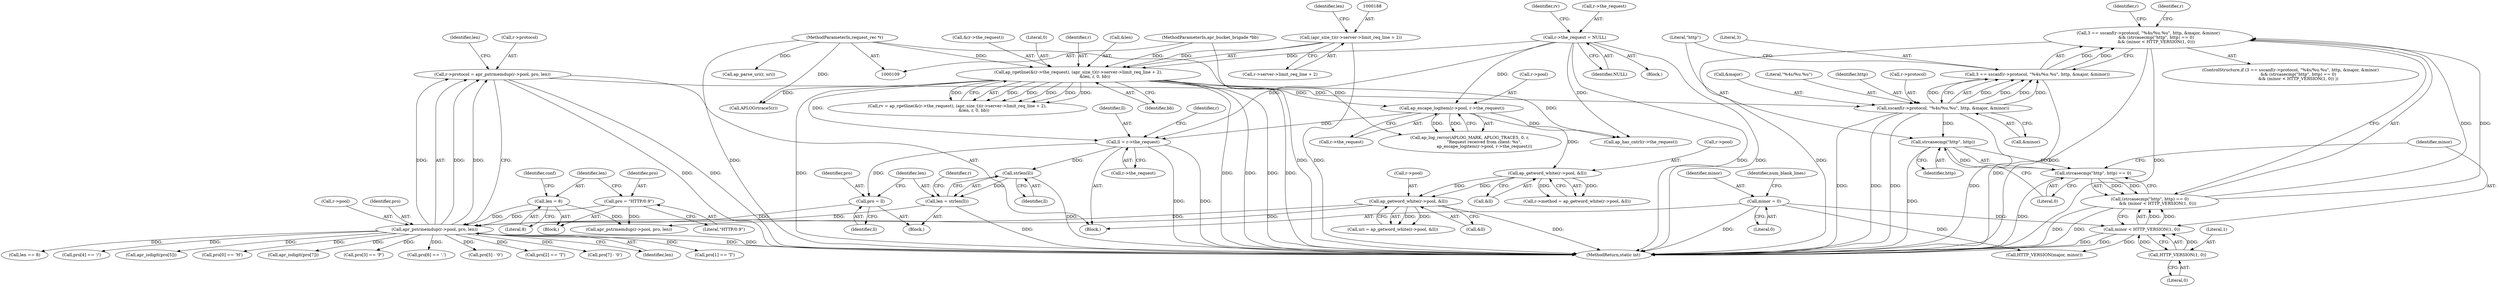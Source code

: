 digraph "0_httpd_6a974059190b8a0c7e499f4ab12fe108127099cb@API" {
"1000507" [label="(Call,3 == sscanf(r->protocol, \"%4s/%u.%u\", http, &major, &minor)\n            && (strcasecmp(\"http\", http) == 0)\n            && (minor < HTTP_VERSION(1, 0)))"];
"1000508" [label="(Call,3 == sscanf(r->protocol, \"%4s/%u.%u\", http, &major, &minor))"];
"1000510" [label="(Call,sscanf(r->protocol, \"%4s/%u.%u\", http, &major, &minor))"];
"1000415" [label="(Call,r->protocol = apr_pstrmemdup(r->pool, pro, len))"];
"1000419" [label="(Call,apr_pstrmemdup(r->pool, pro, len))"];
"1000305" [label="(Call,ap_getword_white(r->pool, &ll))"];
"1000297" [label="(Call,ap_getword_white(r->pool, &ll))"];
"1000276" [label="(Call,ap_escape_logitem(r->pool, r->the_request))"];
"1000175" [label="(Call,r->the_request = NULL)"];
"1000182" [label="(Call,ap_rgetline(&(r->the_request), (apr_size_t)(r->server->limit_req_line + 2),\n                         &len, r, 0, bb))"];
"1000187" [label="(Call,(apr_size_t)(r->server->limit_req_line + 2))"];
"1000110" [label="(MethodParameterIn,request_rec *r)"];
"1000111" [label="(MethodParameterIn,apr_bucket_brigade *bb)"];
"1000352" [label="(Call,pro = ll)"];
"1000288" [label="(Call,ll = r->the_request)"];
"1000366" [label="(Call,pro = \"HTTP/0.9\")"];
"1000355" [label="(Call,len = strlen(ll))"];
"1000357" [label="(Call,strlen(ll))"];
"1000369" [label="(Call,len = 8)"];
"1000520" [label="(Call,(strcasecmp(\"http\", http) == 0)\n            && (minor < HTTP_VERSION(1, 0)))"];
"1000521" [label="(Call,strcasecmp(\"http\", http) == 0)"];
"1000522" [label="(Call,strcasecmp(\"http\", http))"];
"1000526" [label="(Call,minor < HTTP_VERSION(1, 0))"];
"1000121" [label="(Call,minor = 0)"];
"1000528" [label="(Call,HTTP_VERSION(1, 0))"];
"1000388" [label="(Call,apr_pstrmemdup(r->pool, pro, len))"];
"1000443" [label="(Call,pro[2] == 'T')"];
"1000523" [label="(Literal,\"http\")"];
"1000277" [label="(Call,r->pool)"];
"1000507" [label="(Call,3 == sscanf(r->protocol, \"%4s/%u.%u\", http, &major, &minor)\n            && (strcasecmp(\"http\", http) == 0)\n            && (minor < HTTP_VERSION(1, 0)))"];
"1000420" [label="(Call,r->pool)"];
"1000367" [label="(Identifier,pro)"];
"1000536" [label="(Call,HTTP_VERSION(major, minor))"];
"1000416" [label="(Call,r->protocol)"];
"1000357" [label="(Call,strlen(ll))"];
"1000187" [label="(Call,(apr_size_t)(r->server->limit_req_line + 2))"];
"1000417" [label="(Identifier,r)"];
"1000369" [label="(Call,len = 8)"];
"1000183" [label="(Call,&(r->the_request))"];
"1000510" [label="(Call,sscanf(r->protocol, \"%4s/%u.%u\", http, &major, &minor))"];
"1000428" [label="(Identifier,len)"];
"1000375" [label="(Identifier,conf)"];
"1000301" [label="(Call,&ll)"];
"1000175" [label="(Call,r->the_request = NULL)"];
"1000371" [label="(Literal,8)"];
"1000298" [label="(Call,r->pool)"];
"1000180" [label="(Call,rv = ap_rgetline(&(r->the_request), (apr_size_t)(r->server->limit_req_line + 2),\n                         &len, r, 0, bb))"];
"1000297" [label="(Call,ap_getword_white(r->pool, &ll))"];
"1000355" [label="(Call,len = strlen(ll))"];
"1000506" [label="(ControlStructure,if (3 == sscanf(r->protocol, \"%4s/%u.%u\", http, &major, &minor)\n            && (strcasecmp(\"http\", http) == 0)\n            && (minor < HTTP_VERSION(1, 0)) ))"];
"1000179" [label="(Identifier,NULL)"];
"1000486" [label="(Call,pro[7] - '0')"];
"1000181" [label="(Identifier,rv)"];
"1000270" [label="(Call,ap_log_rerror(APLOG_MARK, APLOG_TRACE5, 0, r,\n                      \"Request received from client: %s\",\n                      ap_escape_logitem(r->pool, r->the_request)))"];
"1000339" [label="(Call,ap_parse_uri(r, uri))"];
"1000199" [label="(Literal,0)"];
"1000423" [label="(Identifier,pro)"];
"1000173" [label="(Block,)"];
"1000520" [label="(Call,(strcasecmp(\"http\", http) == 0)\n            && (minor < HTTP_VERSION(1, 0)))"];
"1000526" [label="(Call,minor < HTTP_VERSION(1, 0))"];
"1000366" [label="(Call,pro = \"HTTP/0.9\")"];
"1000524" [label="(Identifier,http)"];
"1000123" [label="(Literal,0)"];
"1000424" [label="(Identifier,len)"];
"1000198" [label="(Identifier,r)"];
"1000415" [label="(Call,r->protocol = apr_pstrmemdup(r->pool, pro, len))"];
"1000419" [label="(Call,apr_pstrmemdup(r->pool, pro, len))"];
"1000189" [label="(Call,r->server->limit_req_line + 2)"];
"1000306" [label="(Call,r->pool)"];
"1000352" [label="(Call,pro = ll)"];
"1000437" [label="(Call,pro[1] == 'T')"];
"1000530" [label="(Literal,0)"];
"1000635" [label="(MethodReturn,static int)"];
"1000303" [label="(Call,uri = ap_getword_white(r->pool, &ll))"];
"1000543" [label="(Identifier,r)"];
"1000511" [label="(Call,r->protocol)"];
"1000305" [label="(Call,ap_getword_white(r->pool, &ll))"];
"1000427" [label="(Call,len == 8)"];
"1000267" [label="(Call,APLOGrtrace5(r))"];
"1000455" [label="(Call,pro[4] == '/')"];
"1000461" [label="(Call,apr_isdigit(pro[5]))"];
"1000200" [label="(Identifier,bb)"];
"1000309" [label="(Call,&ll)"];
"1000525" [label="(Literal,0)"];
"1000534" [label="(Identifier,r)"];
"1000521" [label="(Call,strcasecmp(\"http\", http) == 0)"];
"1000110" [label="(MethodParameterIn,request_rec *r)"];
"1000197" [label="(Identifier,len)"];
"1000176" [label="(Call,r->the_request)"];
"1000431" [label="(Call,pro[0] == 'H')"];
"1000290" [label="(Call,r->the_request)"];
"1000112" [label="(Block,)"];
"1000121" [label="(Call,minor = 0)"];
"1000522" [label="(Call,strcasecmp(\"http\", http))"];
"1000516" [label="(Call,&major)"];
"1000346" [label="(Block,)"];
"1000518" [label="(Call,&minor)"];
"1000196" [label="(Call,&len)"];
"1000293" [label="(Call,r->method = ap_getword_white(r->pool, &ll))"];
"1000122" [label="(Identifier,minor)"];
"1000471" [label="(Call,apr_isdigit(pro[7]))"];
"1000449" [label="(Call,pro[3] == 'P')"];
"1000276" [label="(Call,ap_escape_logitem(r->pool, r->the_request))"];
"1000288" [label="(Call,ll = r->the_request)"];
"1000529" [label="(Literal,1)"];
"1000289" [label="(Identifier,ll)"];
"1000280" [label="(Call,r->the_request)"];
"1000128" [label="(Identifier,num_blank_lines)"];
"1000368" [label="(Literal,\"HTTP/0.9\")"];
"1000509" [label="(Literal,3)"];
"1000295" [label="(Identifier,r)"];
"1000354" [label="(Identifier,ll)"];
"1000182" [label="(Call,ap_rgetline(&(r->the_request), (apr_size_t)(r->server->limit_req_line + 2),\n                         &len, r, 0, bb))"];
"1000514" [label="(Literal,\"%4s/%u.%u\")"];
"1000508" [label="(Call,3 == sscanf(r->protocol, \"%4s/%u.%u\", http, &major, &minor))"];
"1000466" [label="(Call,pro[6] == '.')"];
"1000515" [label="(Identifier,http)"];
"1000370" [label="(Identifier,len)"];
"1000356" [label="(Identifier,len)"];
"1000111" [label="(MethodParameterIn,apr_bucket_brigade *bb)"];
"1000358" [label="(Identifier,ll)"];
"1000528" [label="(Call,HTTP_VERSION(1, 0))"];
"1000556" [label="(Call,ap_has_cntrl(r->the_request))"];
"1000360" [label="(Block,)"];
"1000353" [label="(Identifier,pro)"];
"1000481" [label="(Call,pro[5] - '0')"];
"1000527" [label="(Identifier,minor)"];
"1000507" -> "1000506"  [label="AST: "];
"1000507" -> "1000508"  [label="CFG: "];
"1000507" -> "1000520"  [label="CFG: "];
"1000508" -> "1000507"  [label="AST: "];
"1000520" -> "1000507"  [label="AST: "];
"1000534" -> "1000507"  [label="CFG: "];
"1000543" -> "1000507"  [label="CFG: "];
"1000507" -> "1000635"  [label="DDG: "];
"1000507" -> "1000635"  [label="DDG: "];
"1000507" -> "1000635"  [label="DDG: "];
"1000508" -> "1000507"  [label="DDG: "];
"1000508" -> "1000507"  [label="DDG: "];
"1000520" -> "1000507"  [label="DDG: "];
"1000520" -> "1000507"  [label="DDG: "];
"1000508" -> "1000510"  [label="CFG: "];
"1000509" -> "1000508"  [label="AST: "];
"1000510" -> "1000508"  [label="AST: "];
"1000523" -> "1000508"  [label="CFG: "];
"1000508" -> "1000635"  [label="DDG: "];
"1000510" -> "1000508"  [label="DDG: "];
"1000510" -> "1000508"  [label="DDG: "];
"1000510" -> "1000508"  [label="DDG: "];
"1000510" -> "1000508"  [label="DDG: "];
"1000510" -> "1000508"  [label="DDG: "];
"1000510" -> "1000518"  [label="CFG: "];
"1000511" -> "1000510"  [label="AST: "];
"1000514" -> "1000510"  [label="AST: "];
"1000515" -> "1000510"  [label="AST: "];
"1000516" -> "1000510"  [label="AST: "];
"1000518" -> "1000510"  [label="AST: "];
"1000510" -> "1000635"  [label="DDG: "];
"1000510" -> "1000635"  [label="DDG: "];
"1000510" -> "1000635"  [label="DDG: "];
"1000510" -> "1000635"  [label="DDG: "];
"1000415" -> "1000510"  [label="DDG: "];
"1000510" -> "1000522"  [label="DDG: "];
"1000415" -> "1000112"  [label="AST: "];
"1000415" -> "1000419"  [label="CFG: "];
"1000416" -> "1000415"  [label="AST: "];
"1000419" -> "1000415"  [label="AST: "];
"1000428" -> "1000415"  [label="CFG: "];
"1000415" -> "1000635"  [label="DDG: "];
"1000415" -> "1000635"  [label="DDG: "];
"1000419" -> "1000415"  [label="DDG: "];
"1000419" -> "1000415"  [label="DDG: "];
"1000419" -> "1000415"  [label="DDG: "];
"1000419" -> "1000424"  [label="CFG: "];
"1000420" -> "1000419"  [label="AST: "];
"1000423" -> "1000419"  [label="AST: "];
"1000424" -> "1000419"  [label="AST: "];
"1000419" -> "1000635"  [label="DDG: "];
"1000419" -> "1000635"  [label="DDG: "];
"1000305" -> "1000419"  [label="DDG: "];
"1000352" -> "1000419"  [label="DDG: "];
"1000366" -> "1000419"  [label="DDG: "];
"1000355" -> "1000419"  [label="DDG: "];
"1000369" -> "1000419"  [label="DDG: "];
"1000419" -> "1000427"  [label="DDG: "];
"1000419" -> "1000431"  [label="DDG: "];
"1000419" -> "1000437"  [label="DDG: "];
"1000419" -> "1000443"  [label="DDG: "];
"1000419" -> "1000449"  [label="DDG: "];
"1000419" -> "1000455"  [label="DDG: "];
"1000419" -> "1000461"  [label="DDG: "];
"1000419" -> "1000466"  [label="DDG: "];
"1000419" -> "1000471"  [label="DDG: "];
"1000419" -> "1000481"  [label="DDG: "];
"1000419" -> "1000486"  [label="DDG: "];
"1000305" -> "1000303"  [label="AST: "];
"1000305" -> "1000309"  [label="CFG: "];
"1000306" -> "1000305"  [label="AST: "];
"1000309" -> "1000305"  [label="AST: "];
"1000303" -> "1000305"  [label="CFG: "];
"1000305" -> "1000635"  [label="DDG: "];
"1000305" -> "1000303"  [label="DDG: "];
"1000305" -> "1000303"  [label="DDG: "];
"1000297" -> "1000305"  [label="DDG: "];
"1000297" -> "1000305"  [label="DDG: "];
"1000305" -> "1000388"  [label="DDG: "];
"1000297" -> "1000293"  [label="AST: "];
"1000297" -> "1000301"  [label="CFG: "];
"1000298" -> "1000297"  [label="AST: "];
"1000301" -> "1000297"  [label="AST: "];
"1000293" -> "1000297"  [label="CFG: "];
"1000297" -> "1000293"  [label="DDG: "];
"1000297" -> "1000293"  [label="DDG: "];
"1000276" -> "1000297"  [label="DDG: "];
"1000276" -> "1000270"  [label="AST: "];
"1000276" -> "1000280"  [label="CFG: "];
"1000277" -> "1000276"  [label="AST: "];
"1000280" -> "1000276"  [label="AST: "];
"1000270" -> "1000276"  [label="CFG: "];
"1000276" -> "1000270"  [label="DDG: "];
"1000276" -> "1000270"  [label="DDG: "];
"1000175" -> "1000276"  [label="DDG: "];
"1000182" -> "1000276"  [label="DDG: "];
"1000276" -> "1000288"  [label="DDG: "];
"1000276" -> "1000556"  [label="DDG: "];
"1000175" -> "1000173"  [label="AST: "];
"1000175" -> "1000179"  [label="CFG: "];
"1000176" -> "1000175"  [label="AST: "];
"1000179" -> "1000175"  [label="AST: "];
"1000181" -> "1000175"  [label="CFG: "];
"1000175" -> "1000635"  [label="DDG: "];
"1000175" -> "1000635"  [label="DDG: "];
"1000175" -> "1000182"  [label="DDG: "];
"1000175" -> "1000288"  [label="DDG: "];
"1000175" -> "1000556"  [label="DDG: "];
"1000182" -> "1000180"  [label="AST: "];
"1000182" -> "1000200"  [label="CFG: "];
"1000183" -> "1000182"  [label="AST: "];
"1000187" -> "1000182"  [label="AST: "];
"1000196" -> "1000182"  [label="AST: "];
"1000198" -> "1000182"  [label="AST: "];
"1000199" -> "1000182"  [label="AST: "];
"1000200" -> "1000182"  [label="AST: "];
"1000180" -> "1000182"  [label="CFG: "];
"1000182" -> "1000635"  [label="DDG: "];
"1000182" -> "1000635"  [label="DDG: "];
"1000182" -> "1000635"  [label="DDG: "];
"1000182" -> "1000635"  [label="DDG: "];
"1000182" -> "1000635"  [label="DDG: "];
"1000182" -> "1000180"  [label="DDG: "];
"1000182" -> "1000180"  [label="DDG: "];
"1000182" -> "1000180"  [label="DDG: "];
"1000182" -> "1000180"  [label="DDG: "];
"1000182" -> "1000180"  [label="DDG: "];
"1000182" -> "1000180"  [label="DDG: "];
"1000187" -> "1000182"  [label="DDG: "];
"1000110" -> "1000182"  [label="DDG: "];
"1000111" -> "1000182"  [label="DDG: "];
"1000182" -> "1000267"  [label="DDG: "];
"1000182" -> "1000288"  [label="DDG: "];
"1000182" -> "1000556"  [label="DDG: "];
"1000187" -> "1000189"  [label="CFG: "];
"1000188" -> "1000187"  [label="AST: "];
"1000189" -> "1000187"  [label="AST: "];
"1000197" -> "1000187"  [label="CFG: "];
"1000187" -> "1000635"  [label="DDG: "];
"1000110" -> "1000109"  [label="AST: "];
"1000110" -> "1000635"  [label="DDG: "];
"1000110" -> "1000267"  [label="DDG: "];
"1000110" -> "1000270"  [label="DDG: "];
"1000110" -> "1000339"  [label="DDG: "];
"1000111" -> "1000109"  [label="AST: "];
"1000111" -> "1000635"  [label="DDG: "];
"1000352" -> "1000346"  [label="AST: "];
"1000352" -> "1000354"  [label="CFG: "];
"1000353" -> "1000352"  [label="AST: "];
"1000354" -> "1000352"  [label="AST: "];
"1000356" -> "1000352"  [label="CFG: "];
"1000288" -> "1000352"  [label="DDG: "];
"1000288" -> "1000112"  [label="AST: "];
"1000288" -> "1000290"  [label="CFG: "];
"1000289" -> "1000288"  [label="AST: "];
"1000290" -> "1000288"  [label="AST: "];
"1000295" -> "1000288"  [label="CFG: "];
"1000288" -> "1000635"  [label="DDG: "];
"1000288" -> "1000635"  [label="DDG: "];
"1000288" -> "1000357"  [label="DDG: "];
"1000366" -> "1000360"  [label="AST: "];
"1000366" -> "1000368"  [label="CFG: "];
"1000367" -> "1000366"  [label="AST: "];
"1000368" -> "1000366"  [label="AST: "];
"1000370" -> "1000366"  [label="CFG: "];
"1000366" -> "1000388"  [label="DDG: "];
"1000355" -> "1000346"  [label="AST: "];
"1000355" -> "1000357"  [label="CFG: "];
"1000356" -> "1000355"  [label="AST: "];
"1000357" -> "1000355"  [label="AST: "];
"1000417" -> "1000355"  [label="CFG: "];
"1000355" -> "1000635"  [label="DDG: "];
"1000357" -> "1000355"  [label="DDG: "];
"1000357" -> "1000358"  [label="CFG: "];
"1000358" -> "1000357"  [label="AST: "];
"1000357" -> "1000635"  [label="DDG: "];
"1000369" -> "1000360"  [label="AST: "];
"1000369" -> "1000371"  [label="CFG: "];
"1000370" -> "1000369"  [label="AST: "];
"1000371" -> "1000369"  [label="AST: "];
"1000375" -> "1000369"  [label="CFG: "];
"1000369" -> "1000388"  [label="DDG: "];
"1000520" -> "1000521"  [label="CFG: "];
"1000520" -> "1000526"  [label="CFG: "];
"1000521" -> "1000520"  [label="AST: "];
"1000526" -> "1000520"  [label="AST: "];
"1000520" -> "1000635"  [label="DDG: "];
"1000520" -> "1000635"  [label="DDG: "];
"1000521" -> "1000520"  [label="DDG: "];
"1000521" -> "1000520"  [label="DDG: "];
"1000526" -> "1000520"  [label="DDG: "];
"1000526" -> "1000520"  [label="DDG: "];
"1000521" -> "1000525"  [label="CFG: "];
"1000522" -> "1000521"  [label="AST: "];
"1000525" -> "1000521"  [label="AST: "];
"1000527" -> "1000521"  [label="CFG: "];
"1000521" -> "1000635"  [label="DDG: "];
"1000522" -> "1000521"  [label="DDG: "];
"1000522" -> "1000521"  [label="DDG: "];
"1000522" -> "1000524"  [label="CFG: "];
"1000523" -> "1000522"  [label="AST: "];
"1000524" -> "1000522"  [label="AST: "];
"1000525" -> "1000522"  [label="CFG: "];
"1000522" -> "1000635"  [label="DDG: "];
"1000526" -> "1000528"  [label="CFG: "];
"1000527" -> "1000526"  [label="AST: "];
"1000528" -> "1000526"  [label="AST: "];
"1000526" -> "1000635"  [label="DDG: "];
"1000526" -> "1000635"  [label="DDG: "];
"1000121" -> "1000526"  [label="DDG: "];
"1000528" -> "1000526"  [label="DDG: "];
"1000528" -> "1000526"  [label="DDG: "];
"1000526" -> "1000536"  [label="DDG: "];
"1000121" -> "1000112"  [label="AST: "];
"1000121" -> "1000123"  [label="CFG: "];
"1000122" -> "1000121"  [label="AST: "];
"1000123" -> "1000121"  [label="AST: "];
"1000128" -> "1000121"  [label="CFG: "];
"1000121" -> "1000635"  [label="DDG: "];
"1000121" -> "1000536"  [label="DDG: "];
"1000528" -> "1000530"  [label="CFG: "];
"1000529" -> "1000528"  [label="AST: "];
"1000530" -> "1000528"  [label="AST: "];
}
